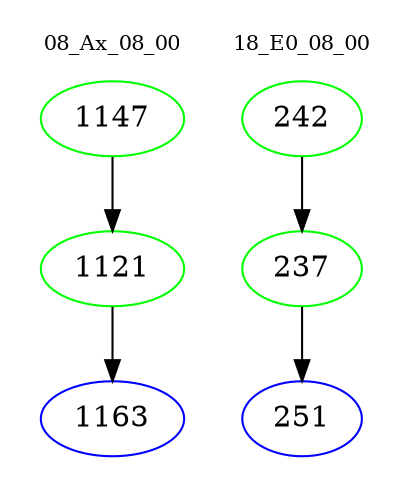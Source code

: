 digraph{
subgraph cluster_0 {
color = white
label = "08_Ax_08_00";
fontsize=10;
T0_1147 [label="1147", color="green"]
T0_1147 -> T0_1121 [color="black"]
T0_1121 [label="1121", color="green"]
T0_1121 -> T0_1163 [color="black"]
T0_1163 [label="1163", color="blue"]
}
subgraph cluster_1 {
color = white
label = "18_E0_08_00";
fontsize=10;
T1_242 [label="242", color="green"]
T1_242 -> T1_237 [color="black"]
T1_237 [label="237", color="green"]
T1_237 -> T1_251 [color="black"]
T1_251 [label="251", color="blue"]
}
}
